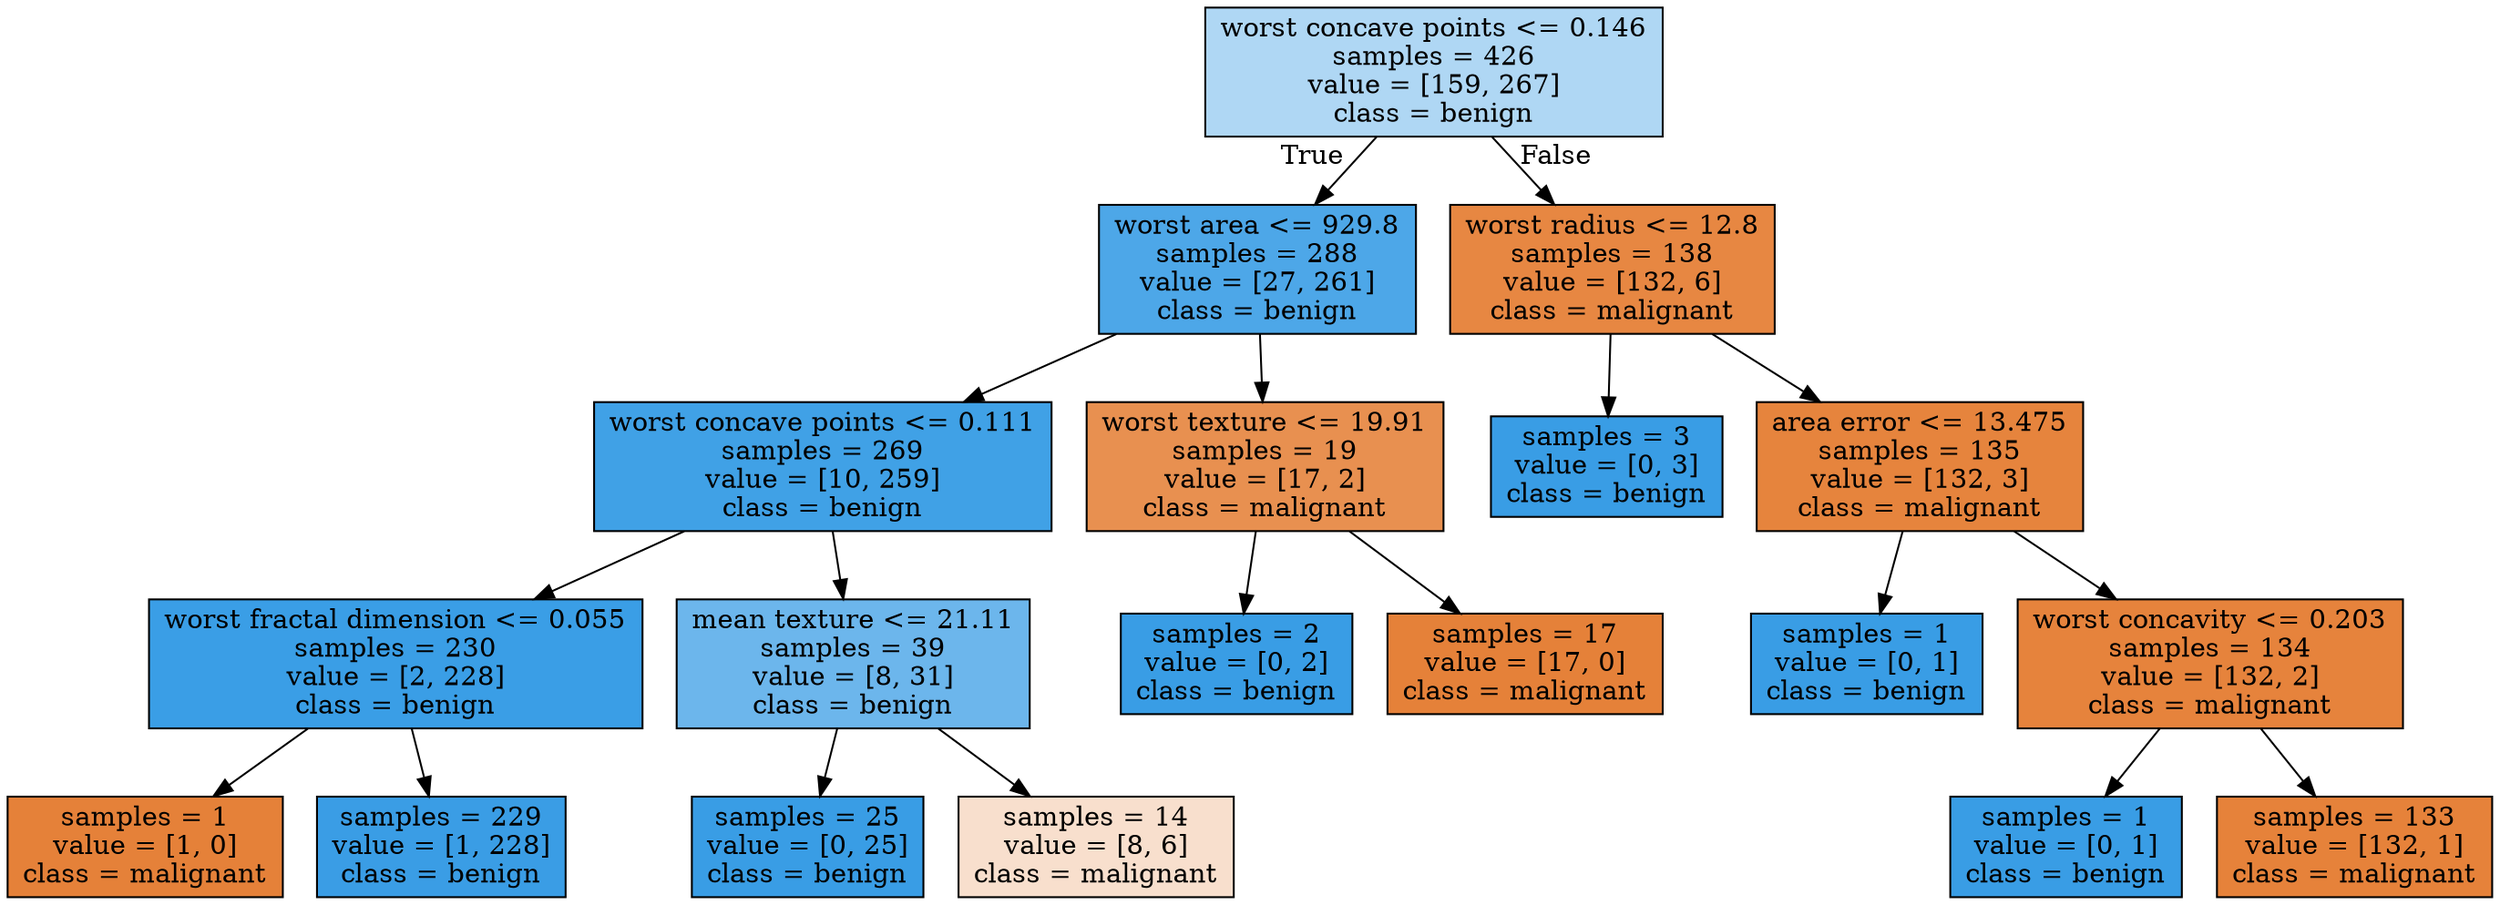 digraph Tree {
node [shape=box, style="filled", color="black"] ;
0 [label="worst concave points <= 0.146\nsamples = 426\nvalue = [159, 267]\nclass = benign", fillcolor="#399de567"] ;
1 [label="worst area <= 929.8\nsamples = 288\nvalue = [27, 261]\nclass = benign", fillcolor="#399de5e5"] ;
0 -> 1 [labeldistance=2.5, labelangle=45, headlabel="True"] ;
2 [label="worst concave points <= 0.111\nsamples = 269\nvalue = [10, 259]\nclass = benign", fillcolor="#399de5f5"] ;
1 -> 2 ;
3 [label="worst fractal dimension <= 0.055\nsamples = 230\nvalue = [2, 228]\nclass = benign", fillcolor="#399de5fd"] ;
2 -> 3 ;
4 [label="samples = 1\nvalue = [1, 0]\nclass = malignant", fillcolor="#e58139ff"] ;
3 -> 4 ;
5 [label="samples = 229\nvalue = [1, 228]\nclass = benign", fillcolor="#399de5fe"] ;
3 -> 5 ;
6 [label="mean texture <= 21.11\nsamples = 39\nvalue = [8, 31]\nclass = benign", fillcolor="#399de5bd"] ;
2 -> 6 ;
7 [label="samples = 25\nvalue = [0, 25]\nclass = benign", fillcolor="#399de5ff"] ;
6 -> 7 ;
8 [label="samples = 14\nvalue = [8, 6]\nclass = malignant", fillcolor="#e5813940"] ;
6 -> 8 ;
9 [label="worst texture <= 19.91\nsamples = 19\nvalue = [17, 2]\nclass = malignant", fillcolor="#e58139e1"] ;
1 -> 9 ;
10 [label="samples = 2\nvalue = [0, 2]\nclass = benign", fillcolor="#399de5ff"] ;
9 -> 10 ;
11 [label="samples = 17\nvalue = [17, 0]\nclass = malignant", fillcolor="#e58139ff"] ;
9 -> 11 ;
12 [label="worst radius <= 12.8\nsamples = 138\nvalue = [132, 6]\nclass = malignant", fillcolor="#e58139f3"] ;
0 -> 12 [labeldistance=2.5, labelangle=-45, headlabel="False"] ;
13 [label="samples = 3\nvalue = [0, 3]\nclass = benign", fillcolor="#399de5ff"] ;
12 -> 13 ;
14 [label="area error <= 13.475\nsamples = 135\nvalue = [132, 3]\nclass = malignant", fillcolor="#e58139f9"] ;
12 -> 14 ;
15 [label="samples = 1\nvalue = [0, 1]\nclass = benign", fillcolor="#399de5ff"] ;
14 -> 15 ;
16 [label="worst concavity <= 0.203\nsamples = 134\nvalue = [132, 2]\nclass = malignant", fillcolor="#e58139fb"] ;
14 -> 16 ;
17 [label="samples = 1\nvalue = [0, 1]\nclass = benign", fillcolor="#399de5ff"] ;
16 -> 17 ;
18 [label="samples = 133\nvalue = [132, 1]\nclass = malignant", fillcolor="#e58139fd"] ;
16 -> 18 ;
}